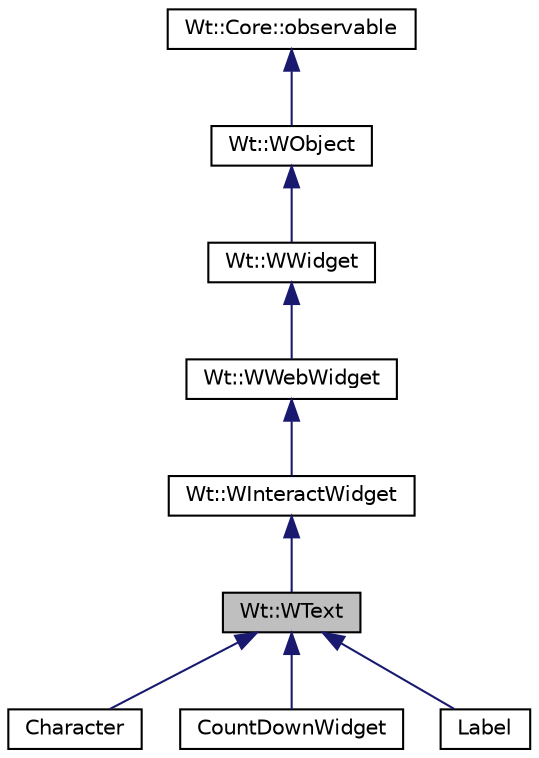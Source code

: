 digraph "Wt::WText"
{
 // LATEX_PDF_SIZE
  edge [fontname="Helvetica",fontsize="10",labelfontname="Helvetica",labelfontsize="10"];
  node [fontname="Helvetica",fontsize="10",shape=record];
  Node1 [label="Wt::WText",height=0.2,width=0.4,color="black", fillcolor="grey75", style="filled", fontcolor="black",tooltip="A widget that renders (XHTML) text."];
  Node2 -> Node1 [dir="back",color="midnightblue",fontsize="10",style="solid",fontname="Helvetica"];
  Node2 [label="Wt::WInteractWidget",height=0.2,width=0.4,color="black", fillcolor="white", style="filled",URL="$classWt_1_1WInteractWidget.html",tooltip="An abstract widget that can receive user-interface interaction."];
  Node3 -> Node2 [dir="back",color="midnightblue",fontsize="10",style="solid",fontname="Helvetica"];
  Node3 [label="Wt::WWebWidget",height=0.2,width=0.4,color="black", fillcolor="white", style="filled",URL="$classWt_1_1WWebWidget.html",tooltip="A base class for widgets with an HTML counterpart."];
  Node4 -> Node3 [dir="back",color="midnightblue",fontsize="10",style="solid",fontname="Helvetica"];
  Node4 [label="Wt::WWidget",height=0.2,width=0.4,color="black", fillcolor="white", style="filled",URL="$classWt_1_1WWidget.html",tooltip="The abstract base class for a user-interface component."];
  Node5 -> Node4 [dir="back",color="midnightblue",fontsize="10",style="solid",fontname="Helvetica"];
  Node5 [label="Wt::WObject",height=0.2,width=0.4,color="black", fillcolor="white", style="filled",URL="$classWt_1_1WObject.html",tooltip="A base class for objects that participate in the signal/slot system."];
  Node6 -> Node5 [dir="back",color="midnightblue",fontsize="10",style="solid",fontname="Helvetica"];
  Node6 [label="Wt::Core::observable",height=0.2,width=0.4,color="black", fillcolor="white", style="filled",URL="$classWt_1_1Core_1_1observable.html",tooltip="A base class for objects whose life-time can be tracked."];
  Node1 -> Node7 [dir="back",color="midnightblue",fontsize="10",style="solid",fontname="Helvetica"];
  Node7 [label="Character",height=0.2,width=0.4,color="black", fillcolor="white", style="filled",URL="$classCharacter.html",tooltip="A Matrix character that takes red and/or blue pills."];
  Node1 -> Node8 [dir="back",color="midnightblue",fontsize="10",style="solid",fontname="Helvetica"];
  Node8 [label="CountDownWidget",height=0.2,width=0.4,color="black", fillcolor="white", style="filled",URL="$classCountDownWidget.html",tooltip="A widget which displays a decrementing number."];
  Node1 -> Node9 [dir="back",color="midnightblue",fontsize="10",style="solid",fontname="Helvetica"];
  Node9 [label="Label",height=0.2,width=0.4,color="black", fillcolor="white", style="filled",URL="$classLabel.html",tooltip="A label."];
}
